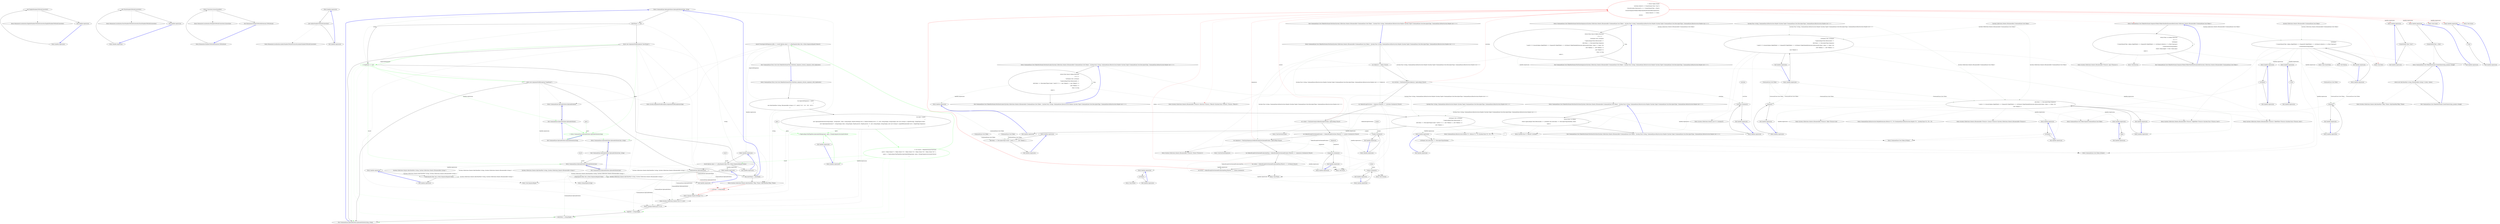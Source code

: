 digraph  {
m2_3 [cluster="Humanizer.Localisation.EnglishNumberToWordsConverter.EnglishNumberToWordsConverter()", file="Tokenizer.cs", label="Entry Humanizer.Localisation.EnglishNumberToWordsConverter.EnglishNumberToWordsConverter()", span="5-5"];
m2_11 [cluster="Humanizer.Localisation.FarsiNumberToWordsConverter.FarsiNumberToWordsConverter()", file="Tokenizer.cs", label="Entry Humanizer.Localisation.FarsiNumberToWordsConverter.FarsiNumberToWordsConverter()", span="5-5"];
m2_15 [cluster="Humanizer.Localisation.INumberToWordsConverter.Convert(int)", file="Tokenizer.cs", label="Entry Humanizer.Localisation.INumberToWordsConverter.Convert(int)", span="12-12"];
m2_8 [cluster="lambda expression", file="Tokenizer.cs", label="Entry lambda expression", span="17-17"];
m2_0 [cluster="lambda expression", file="Tokenizer.cs", label="Entry lambda expression", span="15-15"];
m2_1 [cluster="lambda expression", file="Tokenizer.cs", label="new EnglishNumberToWordsConverter()", span="15-15"];
m2_2 [cluster="lambda expression", file="Tokenizer.cs", label="Exit lambda expression", span="15-15"];
m2_4 [cluster="lambda expression", file="Tokenizer.cs", label="Entry lambda expression", span="16-16"];
m2_5 [cluster="lambda expression", file="Tokenizer.cs", label="new ArabicNumberToWordsConverter()", span="16-16"];
m2_6 [cluster="lambda expression", file="Tokenizer.cs", label="Exit lambda expression", span="16-16"];
m2_9 [cluster="lambda expression", file="Tokenizer.cs", label="new FarsiNumberToWordsConverter()", span="17-17"];
m2_10 [cluster="lambda expression", file="Tokenizer.cs", label="Exit lambda expression", span="17-17"];
m2_7 [cluster="Humanizer.Localisation.ArabicNumberToWordsConverter.ArabicNumberToWordsConverter()", file="Tokenizer.cs", label="Entry Humanizer.Localisation.ArabicNumberToWordsConverter.ArabicNumberToWordsConverter()", span="4-4"];
m2_12 [cluster="Humanizer.NumberToWordsExtension.ToWords(int)", file="Tokenizer.cs", label="Entry Humanizer.NumberToWordsExtension.ToWords(int)", span="25-25"];
m2_13 [cluster="Humanizer.NumberToWordsExtension.ToWords(int)", file="Tokenizer.cs", label="return Converter.Convert(number);", span="27-27"];
m2_14 [cluster="Humanizer.NumberToWordsExtension.ToWords(int)", file="Tokenizer.cs", label="Exit Humanizer.NumberToWordsExtension.ToWords(int)", span="25-25"];
m3_0 [cluster="CommandLine.OptionAttribute.OptionAttribute(string, string)", file="TokenPartitionerTests.cs", label="Entry CommandLine.OptionAttribute.OptionAttribute(string, string)", span="23-23"];
m3_3 [cluster="CommandLine.OptionAttribute.OptionAttribute(string, string)", color=green, community=0, file="TokenPartitionerTests.cs", label="0: longName == null", span="26-26"];
m3_2 [cluster="CommandLine.OptionAttribute.OptionAttribute(string, string)", file="TokenPartitionerTests.cs", label="throw new ArgumentNullException(''shortName'');", span="25-25"];
m3_4 [cluster="CommandLine.OptionAttribute.OptionAttribute(string, string)", file="TokenPartitionerTests.cs", label="throw new ArgumentNullException(''longName'');", span="26-26"];
m3_1 [cluster="CommandLine.OptionAttribute.OptionAttribute(string, string)", file="TokenPartitionerTests.cs", label="shortName == null", span="25-25"];
m3_5 [cluster="CommandLine.OptionAttribute.OptionAttribute(string, string)", file="TokenPartitionerTests.cs", label="this.shortName = shortName", span="28-28"];
m3_13 [cluster="CommandLine.OptionAttribute.OptionAttribute(string, string)", file="TokenPartitionerTests.cs", label="Exit CommandLine.OptionAttribute.OptionAttribute(string, string)", span="23-23"];
m3_7 [cluster="CommandLine.OptionAttribute.OptionAttribute(string, string)", color=red, community=0, file="TokenPartitionerTests.cs", label="1: setName = string.Empty", span="30-30"];
m3_15 [cluster="CommandLine.OptionAttribute.OptionAttribute()", file="TokenPartitionerTests.cs", label="Entry CommandLine.OptionAttribute.OptionAttribute()", span="42-42"];
m3_11 [cluster="CommandLine.OptionAttribute.OptionAttribute(string, string)", file="TokenPartitionerTests.cs", label="helpText = string.Empty", span="34-34"];
m3_23 [cluster="Unk.Any", file="TokenPartitionerTests.cs", label="CommandLine.OptionAttribute", span=""];
m3_12 [cluster="CommandLine.OptionAttribute.OptionAttribute(string, string)", file="TokenPartitionerTests.cs", label="metaValue = string.Empty", span="35-35"];
m3_6 [cluster="System.Collections.Generic.KeyValuePair<TKey, TValue>.KeyValuePair(TKey, TValue)", file="TokenPartitionerTests.cs", label="Entry System.Collections.Generic.KeyValuePair<TKey, TValue>.KeyValuePair(TKey, TValue)", span="0-0"];
m3_8 [cluster="CSharpx.Maybe.Nothing<T>()", file="TokenPartitionerTests.cs", label="Entry CSharpx.Maybe.Nothing<T>()", span="116-116"];
m3_9 [cluster="System.Collections.Generic.List<T>.List()", file="TokenPartitionerTests.cs", label="Entry System.Collections.Generic.List<T>.List()", span="0-0"];
m3_10 [cluster="CSharpx.Maybe.Just<T>(T)", file="TokenPartitionerTests.cs", label="Entry CSharpx.Maybe.Just<T>(T)", span="124-124"];
m3_14 [cluster="System.ArgumentNullException.ArgumentNullException(string)", file="TokenPartitionerTests.cs", label="Entry System.ArgumentNullException.ArgumentNullException(string)", span="0-0"];
m3_41 [cluster="lambda expression", file="TokenPartitionerTests.cs", label="Entry lambda expression", span="60-60"];
m3_16 [cluster="CommandLine.OptionAttribute.OptionAttribute()", file="TokenPartitionerTests.cs", label="Exit CommandLine.OptionAttribute.OptionAttribute()", span="42-42"];
m3_21 [cluster="CommandLine.OptionAttribute.OptionAttribute(char)", file="TokenPartitionerTests.cs", label="Entry CommandLine.OptionAttribute.OptionAttribute(char)", span="70-70"];
m3_17 [cluster="CommandLine.OptionAttribute.OptionAttribute(string)", color=green, community=0, file="TokenPartitionerTests.cs", label="1: Entry CommandLine.OptionAttribute.OptionAttribute(string)", span="51-51"];
m3_18 [cluster="CommandLine.OptionAttribute.OptionAttribute(string)", file="TokenPartitionerTests.cs", label="Exit CommandLine.OptionAttribute.OptionAttribute(string)", span="51-51"];
m3_35 [cluster="lambda expression", file="TokenPartitionerTests.cs", label="Entry lambda expression", span="56-56"];
m3_39 [cluster="lambda expression", file="TokenPartitionerTests.cs", label="result.Options.Any(r => a.Key.Equals(r.Key) && a.Value.SequenceEqual(r.Value))", span="60-60"];
m3_36 [cluster="lambda expression", color=green, community=0, file="TokenPartitionerTests.cs", label="1: TypeLookup.FindTypeDescriptorAndSibling(name, specs, StringComparer.InvariantCulture)", span="56-56"];
m3_37 [cluster="lambda expression", file="TokenPartitionerTests.cs", label="Exit lambda expression", span="56-56"];
m3_20 [cluster="CommandLine.OptionAttribute.OptionAttribute(char, string)", file="TokenPartitionerTests.cs", label="Exit CommandLine.OptionAttribute.OptionAttribute(char, string)", span="61-61"];
m3_22 [cluster="CommandLine.OptionAttribute.OptionAttribute(char)", file="TokenPartitionerTests.cs", label="Exit CommandLine.OptionAttribute.OptionAttribute(char)", span="70-70"];
m3_24 [cluster="lambda expression", file="TokenPartitionerTests.cs", label="Entry lambda expression", span="34-34"];
m3_25 [cluster="lambda expression", file="TokenPartitionerTests.cs", label="a.Key.Equals(r.Key) && a.Value.SequenceEqual(r.Value)", span="34-34"];
m3_38 [cluster="lambda expression", file="TokenPartitionerTests.cs", label="Entry lambda expression", span="60-60"];
m3_40 [cluster="lambda expression", file="TokenPartitionerTests.cs", label="Exit lambda expression", span="60-60"];
m3_42 [cluster="lambda expression", file="TokenPartitionerTests.cs", label="a.Key.Equals(r.Key) && a.Value.SequenceEqual(r.Value)", span="60-60"];
m3_26 [cluster="lambda expression", file="TokenPartitionerTests.cs", label="Exit lambda expression", span="34-34"];
m3_43 [cluster="lambda expression", file="TokenPartitionerTests.cs", label="Exit lambda expression", span="60-60"];
m3_28 [cluster="Unk.SequenceEqual", file="TokenPartitionerTests.cs", label="Entry Unk.SequenceEqual", span=""];
m3_27 [cluster="string.Equals(string)", file="TokenPartitionerTests.cs", label="Entry string.Equals(string)", span="0-0"];
m3_19 [cluster="CommandLine.OptionAttribute.OptionAttribute(char, string)", file="TokenPartitionerTests.cs", label="Entry CommandLine.OptionAttribute.OptionAttribute(char, string)", span="61-61"];
m3_29 [cluster="CommandLine.Tests.Unit.Core.TokenPartitionerTests.Partition_sequence_returns_sequence_with_duplicates()", file="TokenPartitionerTests.cs", label="Entry CommandLine.Tests.Unit.Core.TokenPartitionerTests.Partition_sequence_returns_sequence_with_duplicates()", span="40-40"];
m3_32 [cluster="CommandLine.Tests.Unit.Core.TokenPartitionerTests.Partition_sequence_returns_sequence_with_duplicates()", color=green, community=0, file="TokenPartitionerTests.cs", label="0: var result = TokenPartitioner.Partition(\r\n                new[] { Token.Name(''i''), Token.Value(''10''), Token.Value(''10''), Token.Value(''30''), Token.Value(''40'') },\r\n                name => TypeLookup.FindTypeDescriptorAndSibling(name, specs, StringComparer.InvariantCulture)\r\n                )", span="54-57"];
m3_31 [cluster="CommandLine.Tests.Unit.Core.TokenPartitionerTests.Partition_sequence_returns_sequence_with_duplicates()", file="TokenPartitionerTests.cs", label="var specs =new[]\r\n                {\r\n                    new OptionSpecification(string.Empty, ''stringvalue'', false, string.Empty, Maybe.Nothing<int>(), Maybe.Nothing<int>(), '\0', null, string.Empty, string.Empty, new List<string>(), typeof(string), TargetType.Scalar),\r\n                    new OptionSpecification(''i'', string.Empty, false, string.Empty, Maybe.Just(3), Maybe.Just(4), '\0', null, string.Empty, string.Empty, new List<string>(), typeof(IEnumerable<int>), TargetType.Sequence)\r\n                }", span="47-51"];
m3_33 [cluster="CommandLine.Tests.Unit.Core.TokenPartitionerTests.Partition_sequence_returns_sequence_with_duplicates()", file="TokenPartitionerTests.cs", label="Assert.True(expectedSequence.All(a => result.Options.Any(r => a.Key.Equals(r.Key) && a.Value.SequenceEqual(r.Value))))", span="60-60"];
m3_30 [cluster="CommandLine.Tests.Unit.Core.TokenPartitionerTests.Partition_sequence_returns_sequence_with_duplicates()", file="TokenPartitionerTests.cs", label="var expectedSequence = new[]\r\n                {\r\n                    new KeyValuePair<string, IEnumerable<string>>(''i'', new[] {''10'', ''10'', ''30'', ''40''}) \r\n                }", span="43-46"];
m3_34 [cluster="CommandLine.Tests.Unit.Core.TokenPartitionerTests.Partition_sequence_returns_sequence_with_duplicates()", file="TokenPartitionerTests.cs", label="Exit CommandLine.Tests.Unit.Core.TokenPartitionerTests.Partition_sequence_returns_sequence_with_duplicates()", span="40-40"];
m3_44 [file="TokenPartitionerTests.cs", label=specs, span=""];
m3_47 [file="TokenPartitionerTests.cs", label=specs, span=""];
m3_45 [file="TokenPartitionerTests.cs", label=result, span=""];
m3_48 [file="TokenPartitionerTests.cs", label=result, span=""];
m3_46 [file="TokenPartitionerTests.cs", label="System.Collections.Generic.KeyValuePair<string, System.Collections.Generic.IEnumerable<string>>", span=""];
m3_49 [file="TokenPartitionerTests.cs", label="System.Collections.Generic.KeyValuePair<string, System.Collections.Generic.IEnumerable<string>>", span=""];
m4_59 [cluster="CommandLine.Core.TokenPartitioner.PartitionScalars(System.Collections.Generic.IEnumerable<CommandLine.Core.Token>, System.Func<string, CommandLine.Infrastructure.Maybe<System.Tuple<CommandLine.Core.DescriptorType, CommandLine.Infrastructure.Maybe<int>>>>)", file="TypeDescriptor.cs", label="Entry CommandLine.Core.TokenPartitioner.PartitionScalars(System.Collections.Generic.IEnumerable<CommandLine.Core.Token>, System.Func<string, CommandLine.Infrastructure.Maybe<System.Tuple<CommandLine.Core.DescriptorType, CommandLine.Infrastructure.Maybe<int>>>>)", span="47-47"];
m4_60 [cluster="CommandLine.Core.TokenPartitioner.PartitionScalars(System.Collections.Generic.IEnumerable<CommandLine.Core.Token>, System.Func<string, CommandLine.Infrastructure.Maybe<System.Tuple<CommandLine.Core.DescriptorType, CommandLine.Infrastructure.Maybe<int>>>>)", file="TypeDescriptor.cs", label="return from tseq in tokens.Pairwise(\r\n                (f, s) =>\r\n                        f.IsName() && s.IsValue()\r\n                            ? typeLookup(f.Text).Return(info =>\r\n                                    info.Item1 == DescriptorType.Scalar ? new[] { f, s } : new Token[] { }, new Token[] { })\r\n                                    : new Token[] { })\r\n                from t in tseq\r\n                select t;", span="51-58"];
m4_61 [cluster="CommandLine.Core.TokenPartitioner.PartitionScalars(System.Collections.Generic.IEnumerable<CommandLine.Core.Token>, System.Func<string, CommandLine.Infrastructure.Maybe<System.Tuple<CommandLine.Core.DescriptorType, CommandLine.Infrastructure.Maybe<int>>>>)", file="TypeDescriptor.cs", label="Exit CommandLine.Core.TokenPartitioner.PartitionScalars(System.Collections.Generic.IEnumerable<CommandLine.Core.Token>, System.Func<string, CommandLine.Infrastructure.Maybe<System.Tuple<CommandLine.Core.DescriptorType, CommandLine.Infrastructure.Maybe<int>>>>)", span="47-47"];
m4_19 [cluster="System.Collections.Generic.IEnumerable<TSource>.Pairwise<TSource, TResult>(System.Func<TSource, TSource, TResult>)", file="TypeDescriptor.cs", label="Entry System.Collections.Generic.IEnumerable<TSource>.Pairwise<TSource, TResult>(System.Func<TSource, TSource, TResult>)", span="24-24"];
m4_17 [cluster="Unk.PartitionSequences", file="TypeDescriptor.cs", label="Entry Unk.PartitionSequences", span=""];
m4_86 [cluster="CommandLine.Core.Token.Equals(CommandLine.Core.Token)", file="TypeDescriptor.cs", label="Entry CommandLine.Core.Token.Equals(CommandLine.Core.Token)", span="59-59"];
m4_37 [cluster="Unk.IsValue", file="TypeDescriptor.cs", label="Entry Unk.IsValue", span=""];
m4_58 [cluster="CommandLine.Core.Token.IsName()", file="TypeDescriptor.cs", label="Entry CommandLine.Core.Token.IsName()", span="72-72"];
m4_13 [cluster="CommandLine.Core.TokenPartitioner.PartitionSwitches(System.Collections.Generic.IEnumerable<CommandLine.Core.Token>, System.Func<string, CommandLine.Infrastructure.Maybe<System.Tuple<CommandLine.Core.DescriptorType, CommandLine.Infrastructure.Maybe<int>>>>)", file="TypeDescriptor.cs", label="Entry CommandLine.Core.TokenPartitioner.PartitionSwitches(System.Collections.Generic.IEnumerable<CommandLine.Core.Token>, System.Func<string, CommandLine.Infrastructure.Maybe<System.Tuple<CommandLine.Core.DescriptorType, CommandLine.Infrastructure.Maybe<int>>>>)", span="38-38"];
m4_51 [cluster="CommandLine.Core.TokenPartitioner.PartitionSwitches(System.Collections.Generic.IEnumerable<CommandLine.Core.Token>, System.Func<string, CommandLine.Infrastructure.Maybe<System.Tuple<CommandLine.Core.DescriptorType, CommandLine.Infrastructure.Maybe<int>>>>)", file="TypeDescriptor.cs", label="return from t in tokens\r\n                   where typeLookup(t.Text).Return(info => t.IsName() && info.Item1 == DescriptorType.Boolean, false)\r\n                   select t;", span="42-44"];
m4_52 [cluster="CommandLine.Core.TokenPartitioner.PartitionSwitches(System.Collections.Generic.IEnumerable<CommandLine.Core.Token>, System.Func<string, CommandLine.Infrastructure.Maybe<System.Tuple<CommandLine.Core.DescriptorType, CommandLine.Infrastructure.Maybe<int>>>>)", file="TypeDescriptor.cs", label="Exit CommandLine.Core.TokenPartitioner.PartitionSwitches(System.Collections.Generic.IEnumerable<CommandLine.Core.Token>, System.Func<string, CommandLine.Infrastructure.Maybe<System.Tuple<CommandLine.Core.DescriptorType, CommandLine.Infrastructure.Maybe<int>>>>)", span="38-38"];
m4_53 [cluster="System.Func<T, TResult>.Invoke(T)", file="TypeDescriptor.cs", label="Entry System.Func<T, TResult>.Invoke(T)", span="0-0"];
m4_14 [cluster="Unk.Where", file="TypeDescriptor.cs", label="Entry Unk.Where", span=""];
m4_22 [cluster="Unk.Create", file="TypeDescriptor.cs", label="Entry Unk.Create", span=""];
m4_16 [cluster="Unk.PartitionScalars", file="TypeDescriptor.cs", label="Entry Unk.PartitionScalars", span=""];
m4_44 [cluster="CommandLine.Core.TokenPartitioner.CreateValue(string, params string[])", file="TypeDescriptor.cs", label="Entry CommandLine.Core.TokenPartitioner.CreateValue(string, params string[])", span="89-89"];
m4_111 [cluster="CommandLine.Core.TokenPartitioner.CreateValue(string, params string[])", file="TypeDescriptor.cs", label="return new KeyValuePair<string, IEnumerable<string>>(value, values);", span="91-91"];
m4_112 [cluster="CommandLine.Core.TokenPartitioner.CreateValue(string, params string[])", file="TypeDescriptor.cs", label="Exit CommandLine.Core.TokenPartitioner.CreateValue(string, params string[])", span="89-89"];
m4_30 [cluster="Unk.Contains", file="TypeDescriptor.cs", label="Entry Unk.Contains", span=""];
m4_96 [cluster="System.Collections.Generic.IEnumerable<TSource>.Any<TSource>()", file="TypeDescriptor.cs", label="Entry System.Collections.Generic.IEnumerable<TSource>.Any<TSource>()", span="0-0"];
m4_108 [cluster="lambda expression", file="TypeDescriptor.cs", label="Entry lambda expression", span="83-83"];
m4_24 [cluster="lambda expression", file="TypeDescriptor.cs", label="!switches.Contains(x)", span="22-22"];
m4_23 [cluster="lambda expression", file="TypeDescriptor.cs", label="Entry lambda expression", span="22-22"];
m4_28 [cluster="lambda expression", file="TypeDescriptor.cs", label="!scalars.Contains(x)", span="24-24"];
m4_27 [cluster="lambda expression", file="TypeDescriptor.cs", label="Entry lambda expression", span="24-24"];
m4_32 [cluster="lambda expression", file="TypeDescriptor.cs", label="!sequences.Contains(x)", span="26-26"];
m4_31 [cluster="lambda expression", file="TypeDescriptor.cs", label="Entry lambda expression", span="26-26"];
m4_34 [cluster="lambda expression", file="TypeDescriptor.cs", label="Entry lambda expression", span="27-27"];
m4_39 [cluster="lambda expression", file="TypeDescriptor.cs", label="!values.Contains(x)", span="28-28"];
m4_38 [cluster="lambda expression", file="TypeDescriptor.cs", label="Entry lambda expression", span="28-28"];
m4_41 [cluster="lambda expression", file="TypeDescriptor.cs", label="Entry lambda expression", span="31-31"];
m4_45 [cluster="lambda expression", file="TypeDescriptor.cs", label="Entry lambda expression", span="32-32"];
m4_48 [cluster="lambda expression", file="TypeDescriptor.cs", label="Entry lambda expression", span="34-34"];
m4_25 [cluster="lambda expression", file="TypeDescriptor.cs", label="Exit lambda expression", span="22-22"];
m4_29 [cluster="lambda expression", file="TypeDescriptor.cs", label="Exit lambda expression", span="24-24"];
m4_33 [cluster="lambda expression", file="TypeDescriptor.cs", label="Exit lambda expression", span="26-26"];
m4_35 [cluster="lambda expression", file="TypeDescriptor.cs", label="v.IsValue()", span="27-27"];
m4_36 [cluster="lambda expression", file="TypeDescriptor.cs", label="Exit lambda expression", span="27-27"];
m4_40 [cluster="lambda expression", file="TypeDescriptor.cs", label="Exit lambda expression", span="28-28"];
m4_42 [cluster="lambda expression", file="TypeDescriptor.cs", label="CreateValue(t.Text,''true'')", span="31-31"];
m4_43 [cluster="lambda expression", file="TypeDescriptor.cs", label="Exit lambda expression", span="31-31"];
m4_46 [cluster="lambda expression", file="TypeDescriptor.cs", label="CreateValue(f.Text, s.Text)", span="32-32"];
m4_47 [cluster="lambda expression", file="TypeDescriptor.cs", label="Exit lambda expression", span="32-32"];
m4_49 [cluster="lambda expression", file="TypeDescriptor.cs", label="t.Text", span="34-34"];
m4_50 [cluster="lambda expression", file="TypeDescriptor.cs", label="Exit lambda expression", span="34-34"];
m4_55 [cluster="lambda expression", file="TypeDescriptor.cs", label="Entry lambda expression", span="43-43"];
m4_56 [cluster="lambda expression", file="TypeDescriptor.cs", label="t.IsName() && info.Item1 == DescriptorType.Boolean", span="43-43"];
m4_57 [cluster="lambda expression", file="TypeDescriptor.cs", label="Exit lambda expression", span="43-43"];
m4_63 [cluster="lambda expression", file="TypeDescriptor.cs", label="f.IsName() && s.IsValue()\r\n                            ? typeLookup(f.Text).Return(info =>\r\n                                    info.Item1 == DescriptorType.Scalar ? new[] { f, s } : new Token[] { }, new Token[] { })\r\n                                    : new Token[] { }", span="53-56"];
m4_62 [cluster="lambda expression", file="TypeDescriptor.cs", label="Entry lambda expression", span="52-56"];
m4_67 [cluster="lambda expression", file="TypeDescriptor.cs", label="info.Item1 == DescriptorType.Scalar ? new[] { f, s } : new Token[] { }", span="55-55"];
m4_64 [cluster="lambda expression", file="TypeDescriptor.cs", label="Exit lambda expression", span="52-56"];
m4_66 [cluster="lambda expression", file="TypeDescriptor.cs", label="Entry lambda expression", span="54-55"];
m4_68 [cluster="lambda expression", file="TypeDescriptor.cs", label="Exit lambda expression", span="54-55"];
m4_73 [cluster="lambda expression", file="TypeDescriptor.cs", label="f.IsName() && s.IsValue()\r\n                            ? typeLookup(f.Text).Return(info =>\r\n                                   info.Item1 == DescriptorType.Sequence\r\n                                        ? new[] { f }.Concat(tokens.SkipWhile(t => t.Equals(f)).TakeWhile(v => v.IsValue()).Take(MaybeExtensions.Return(info.Item2, items => items, 0)))\r\n                                        : new Token[] { } , new Token[] { })\r\n                            : new Token[] {}", span="67-72"];
m4_76 [cluster="lambda expression", file="TypeDescriptor.cs", label="info.Item1 == DescriptorType.Sequence\r\n                                        ? new[] { f }.Concat(tokens.SkipWhile(t => t.Equals(f)).TakeWhile(v => v.IsValue()).Take(MaybeExtensions.Return(info.Item2, items => items, 0)))\r\n                                        : new Token[] { }", span="69-71"];
m4_72 [cluster="lambda expression", file="TypeDescriptor.cs", label="Entry lambda expression", span="66-72"];
m4_84 [cluster="lambda expression", file="TypeDescriptor.cs", label="t.Equals(f)", span="70-70"];
m4_74 [cluster="lambda expression", file="TypeDescriptor.cs", label="Exit lambda expression", span="66-72"];
m4_75 [cluster="lambda expression", file="TypeDescriptor.cs", label="Entry lambda expression", span="68-71"];
m4_77 [cluster="lambda expression", file="TypeDescriptor.cs", label="Exit lambda expression", span="68-71"];
m4_83 [cluster="lambda expression", file="TypeDescriptor.cs", label="Entry lambda expression", span="70-70"];
m4_87 [cluster="lambda expression", file="TypeDescriptor.cs", label="Entry lambda expression", span="70-70"];
m4_90 [cluster="lambda expression", file="TypeDescriptor.cs", label="Entry lambda expression", span="70-70"];
m4_85 [cluster="lambda expression", file="TypeDescriptor.cs", label="Exit lambda expression", span="70-70"];
m4_88 [cluster="lambda expression", file="TypeDescriptor.cs", label="v.IsValue()", span="70-70"];
m4_89 [cluster="lambda expression", file="TypeDescriptor.cs", label="Exit lambda expression", span="70-70"];
m4_91 [cluster="lambda expression", file="TypeDescriptor.cs", label=items, span="70-70"];
m4_92 [cluster="lambda expression", file="TypeDescriptor.cs", label="Exit lambda expression", span="70-70"];
m4_98 [cluster="lambda expression", file="TypeDescriptor.cs", label="f.IsName()\r\n                            ? CreateValue(f.Text, tokens.SkipWhile(t => t.Equals(f)).TakeWhile(v => v.IsValue()).Select(x => x.Text).ToArray())\r\n                            : CreateValue(string.Empty)", span="82-84"];
m4_97 [cluster="lambda expression", file="TypeDescriptor.cs", label="Entry lambda expression", span="81-84"];
m4_103 [cluster="lambda expression", file="TypeDescriptor.cs", label="t.Equals(f)", span="83-83"];
m4_99 [cluster="lambda expression", file="TypeDescriptor.cs", label="Exit lambda expression", span="81-84"];
m4_102 [cluster="lambda expression", file="TypeDescriptor.cs", label="Entry lambda expression", span="83-83"];
m4_105 [cluster="lambda expression", file="TypeDescriptor.cs", label="Entry lambda expression", span="83-83"];
m4_104 [cluster="lambda expression", file="TypeDescriptor.cs", label="Exit lambda expression", span="83-83"];
m4_106 [cluster="lambda expression", file="TypeDescriptor.cs", label="v.IsValue()", span="83-83"];
m4_107 [cluster="lambda expression", file="TypeDescriptor.cs", label="Exit lambda expression", span="83-83"];
m4_109 [cluster="lambda expression", file="TypeDescriptor.cs", label="x.Text", span="83-83"];
m4_110 [cluster="lambda expression", file="TypeDescriptor.cs", label="Exit lambda expression", span="83-83"];
m4_0 [cluster="CommandLine.Core.TokenPartitioner.Partition(System.Collections.Generic.IEnumerable<CommandLine.Core.Token>, System.Func<string, CommandLine.Infrastructure.Maybe<System.Tuple<CommandLine.Core.DescriptorType, CommandLine.Infrastructure.Maybe<int>>>>)", file="TypeDescriptor.cs", label="Entry CommandLine.Core.TokenPartitioner.Partition(System.Collections.Generic.IEnumerable<CommandLine.Core.Token>, System.Func<string, CommandLine.Infrastructure.Maybe<System.Tuple<CommandLine.Core.DescriptorType, CommandLine.Infrastructure.Maybe<int>>>>)", span="16-16"];
m4_1 [cluster="CommandLine.Core.TokenPartitioner.Partition(System.Collections.Generic.IEnumerable<CommandLine.Core.Token>, System.Func<string, CommandLine.Infrastructure.Maybe<System.Tuple<CommandLine.Core.DescriptorType, CommandLine.Infrastructure.Maybe<int>>>>)", file="TypeDescriptor.cs", label="var tokenList = tokens.ToList()", span="20-20"];
m4_2 [cluster="CommandLine.Core.TokenPartitioner.Partition(System.Collections.Generic.IEnumerable<CommandLine.Core.Token>, System.Func<string, CommandLine.Infrastructure.Maybe<System.Tuple<CommandLine.Core.DescriptorType, CommandLine.Infrastructure.Maybe<int>>>>)", file="TypeDescriptor.cs", label="var switches = PartitionSwitches(tokenList, typeLookup).ToList()", span="21-21"];
m4_4 [cluster="CommandLine.Core.TokenPartitioner.Partition(System.Collections.Generic.IEnumerable<CommandLine.Core.Token>, System.Func<string, CommandLine.Infrastructure.Maybe<System.Tuple<CommandLine.Core.DescriptorType, CommandLine.Infrastructure.Maybe<int>>>>)", file="TypeDescriptor.cs", label="var scalars = PartitionScalars(tokensExceptSwitches, typeLookup).ToList()", span="23-23"];
m4_6 [cluster="CommandLine.Core.TokenPartitioner.Partition(System.Collections.Generic.IEnumerable<CommandLine.Core.Token>, System.Func<string, CommandLine.Infrastructure.Maybe<System.Tuple<CommandLine.Core.DescriptorType, CommandLine.Infrastructure.Maybe<int>>>>)", file="TypeDescriptor.cs", label="var sequences = PartitionSequences(tokensExceptSwitchesAndScalars, typeLookup).ToList()", span="25-25"];
m4_3 [cluster="CommandLine.Core.TokenPartitioner.Partition(System.Collections.Generic.IEnumerable<CommandLine.Core.Token>, System.Func<string, CommandLine.Infrastructure.Maybe<System.Tuple<CommandLine.Core.DescriptorType, CommandLine.Infrastructure.Maybe<int>>>>)", file="TypeDescriptor.cs", label="var tokensExceptSwitches = tokenList.Where(x => !switches.Contains(x)).ToList()", span="22-22"];
m4_10 [cluster="CommandLine.Core.TokenPartitioner.Partition(System.Collections.Generic.IEnumerable<CommandLine.Core.Token>, System.Func<string, CommandLine.Infrastructure.Maybe<System.Tuple<CommandLine.Core.DescriptorType, CommandLine.Infrastructure.Maybe<int>>>>)", color=red, community=0, file="TypeDescriptor.cs", label="1: return Tuple.Create(\r\n                    switches.Select(t => CreateValue(t.Text,''true''))\r\n                        .Concat(scalars.Pairwise((f, s) => CreateValue(f.Text, s.Text)))\r\n                        .Concat(SequenceTokensToKeyValuePairEnumerable(sequences)),\r\n                values.Select(t => t.Text),\r\n                errors);", span="30-35"];
m4_5 [cluster="CommandLine.Core.TokenPartitioner.Partition(System.Collections.Generic.IEnumerable<CommandLine.Core.Token>, System.Func<string, CommandLine.Infrastructure.Maybe<System.Tuple<CommandLine.Core.DescriptorType, CommandLine.Infrastructure.Maybe<int>>>>)", file="TypeDescriptor.cs", label="var tokensExceptSwitchesAndScalars = (tokensExceptSwitches.Where(x => !scalars.Contains(x))).ToList()", span="24-24"];
m4_7 [cluster="CommandLine.Core.TokenPartitioner.Partition(System.Collections.Generic.IEnumerable<CommandLine.Core.Token>, System.Func<string, CommandLine.Infrastructure.Maybe<System.Tuple<CommandLine.Core.DescriptorType, CommandLine.Infrastructure.Maybe<int>>>>)", file="TypeDescriptor.cs", label="var tokensExceptSwitchesAndScalarsAndSeq = tokensExceptSwitchesAndScalars.Where(x => !sequences.Contains(x)).ToList()", span="26-26"];
m4_8 [cluster="CommandLine.Core.TokenPartitioner.Partition(System.Collections.Generic.IEnumerable<CommandLine.Core.Token>, System.Func<string, CommandLine.Infrastructure.Maybe<System.Tuple<CommandLine.Core.DescriptorType, CommandLine.Infrastructure.Maybe<int>>>>)", file="TypeDescriptor.cs", label="var values = tokensExceptSwitchesAndScalarsAndSeq.Where(v => v.IsValue()).ToList()", span="27-27"];
m4_9 [cluster="CommandLine.Core.TokenPartitioner.Partition(System.Collections.Generic.IEnumerable<CommandLine.Core.Token>, System.Func<string, CommandLine.Infrastructure.Maybe<System.Tuple<CommandLine.Core.DescriptorType, CommandLine.Infrastructure.Maybe<int>>>>)", file="TypeDescriptor.cs", label="var errors = tokensExceptSwitchesAndScalarsAndSeq.Where(x => !values.Contains(x))", span="28-28"];
m4_11 [cluster="CommandLine.Core.TokenPartitioner.Partition(System.Collections.Generic.IEnumerable<CommandLine.Core.Token>, System.Func<string, CommandLine.Infrastructure.Maybe<System.Tuple<CommandLine.Core.DescriptorType, CommandLine.Infrastructure.Maybe<int>>>>)", file="TypeDescriptor.cs", label="Exit CommandLine.Core.TokenPartitioner.Partition(System.Collections.Generic.IEnumerable<CommandLine.Core.Token>, System.Func<string, CommandLine.Infrastructure.Maybe<System.Tuple<CommandLine.Core.DescriptorType, CommandLine.Infrastructure.Maybe<int>>>>)", span="16-16"];
m4_81 [cluster="System.Collections.Generic.IEnumerable<TSource>.Take<TSource>(int)", file="TypeDescriptor.cs", label="Entry System.Collections.Generic.IEnumerable<TSource>.Take<TSource>(int)", span="0-0"];
m4_78 [cluster="System.Collections.Generic.IEnumerable<TSource>.SkipWhile<TSource>(System.Func<TSource, bool>)", file="TypeDescriptor.cs", label="Entry System.Collections.Generic.IEnumerable<TSource>.SkipWhile<TSource>(System.Func<TSource, bool>)", span="0-0"];
m4_20 [cluster="Unk.Concat", file="TypeDescriptor.cs", label="Entry Unk.Concat", span=""];
m4_69 [cluster="CommandLine.Core.TokenPartitioner.PartitionSequences(System.Collections.Generic.IEnumerable<CommandLine.Core.Token>, System.Func<string, CommandLine.Infrastructure.Maybe<System.Tuple<CommandLine.Core.DescriptorType, CommandLine.Infrastructure.Maybe<int>>>>)", file="TypeDescriptor.cs", label="Entry CommandLine.Core.TokenPartitioner.PartitionSequences(System.Collections.Generic.IEnumerable<CommandLine.Core.Token>, System.Func<string, CommandLine.Infrastructure.Maybe<System.Tuple<CommandLine.Core.DescriptorType, CommandLine.Infrastructure.Maybe<int>>>>)", span="61-61"];
m4_70 [cluster="CommandLine.Core.TokenPartitioner.PartitionSequences(System.Collections.Generic.IEnumerable<CommandLine.Core.Token>, System.Func<string, CommandLine.Infrastructure.Maybe<System.Tuple<CommandLine.Core.DescriptorType, CommandLine.Infrastructure.Maybe<int>>>>)", file="TypeDescriptor.cs", label="return from tseq in tokens.Pairwise(\r\n                (f, s) =>     \r\n                        f.IsName() && s.IsValue()\r\n                            ? typeLookup(f.Text).Return(info =>\r\n                                   info.Item1 == DescriptorType.Sequence\r\n                                        ? new[] { f }.Concat(tokens.SkipWhile(t => t.Equals(f)).TakeWhile(v => v.IsValue()).Take(MaybeExtensions.Return(info.Item2, items => items, 0)))\r\n                                        : new Token[] { } , new Token[] { })\r\n                            : new Token[] {})\r\n                from t in tseq\r\n                select t;", span="65-74"];
m4_71 [cluster="CommandLine.Core.TokenPartitioner.PartitionSequences(System.Collections.Generic.IEnumerable<CommandLine.Core.Token>, System.Func<string, CommandLine.Infrastructure.Maybe<System.Tuple<CommandLine.Core.DescriptorType, CommandLine.Infrastructure.Maybe<int>>>>)", file="TypeDescriptor.cs", label="Exit CommandLine.Core.TokenPartitioner.PartitionSequences(System.Collections.Generic.IEnumerable<CommandLine.Core.Token>, System.Func<string, CommandLine.Infrastructure.Maybe<System.Tuple<CommandLine.Core.DescriptorType, CommandLine.Infrastructure.Maybe<int>>>>)", span="61-61"];
m4_95 [cluster="Unk.Pairwise", file="TypeDescriptor.cs", label="Entry Unk.Pairwise", span=""];
m4_79 [cluster="System.Collections.Generic.IEnumerable<TSource>.TakeWhile<TSource>(System.Func<TSource, bool>)", file="TypeDescriptor.cs", label="Entry System.Collections.Generic.IEnumerable<TSource>.TakeWhile<TSource>(System.Func<TSource, bool>)", span="0-0"];
m4_21 [cluster="CommandLine.Core.TokenPartitioner.SequenceTokensToKeyValuePairEnumerable(System.Collections.Generic.IEnumerable<CommandLine.Core.Token>)", file="TypeDescriptor.cs", label="Entry CommandLine.Core.TokenPartitioner.SequenceTokensToKeyValuePairEnumerable(System.Collections.Generic.IEnumerable<CommandLine.Core.Token>)", span="77-77"];
m4_93 [cluster="CommandLine.Core.TokenPartitioner.SequenceTokensToKeyValuePairEnumerable(System.Collections.Generic.IEnumerable<CommandLine.Core.Token>)", file="TypeDescriptor.cs", label="return from t in tokens.Pairwise(\r\n                (f, s) =>\r\n                        f.IsName()\r\n                            ? CreateValue(f.Text, tokens.SkipWhile(t => t.Equals(f)).TakeWhile(v => v.IsValue()).Select(x => x.Text).ToArray())\r\n                            : CreateValue(string.Empty))\r\n                   where t.Key.Length > 0 && t.Value.Any()\r\n                   select t;", span="80-86"];
m4_94 [cluster="CommandLine.Core.TokenPartitioner.SequenceTokensToKeyValuePairEnumerable(System.Collections.Generic.IEnumerable<CommandLine.Core.Token>)", file="TypeDescriptor.cs", label="Exit CommandLine.Core.TokenPartitioner.SequenceTokensToKeyValuePairEnumerable(System.Collections.Generic.IEnumerable<CommandLine.Core.Token>)", span="77-77"];
m4_18 [cluster="Unk.Select", file="TypeDescriptor.cs", label="Entry Unk.Select", span=""];
m4_101 [cluster="Unk.CreateValue", file="TypeDescriptor.cs", label="Entry Unk.CreateValue", span=""];
m4_15 [cluster="Unk.ToList", file="TypeDescriptor.cs", label="Entry Unk.ToList", span=""];
m4_65 [cluster="CommandLine.Core.Token.IsValue()", file="TypeDescriptor.cs", label="Entry CommandLine.Core.Token.IsValue()", span="77-77"];
m4_113 [cluster="System.Collections.Generic.KeyValuePair<TKey, TValue>.KeyValuePair(TKey, TValue)", file="TypeDescriptor.cs", label="Entry System.Collections.Generic.KeyValuePair<TKey, TValue>.KeyValuePair(TKey, TValue)", span="0-0"];
m4_80 [cluster="CommandLine.Infrastructure.MaybeExtensions.Return<T1, T2>(CommandLine.Infrastructure.Maybe<T1>, System.Func<T1, T2>, T2)", file="TypeDescriptor.cs", label="Entry CommandLine.Infrastructure.MaybeExtensions.Return<T1, T2>(CommandLine.Infrastructure.Maybe<T1>, System.Func<T1, T2>, T2)", span="103-103"];
m4_100 [cluster="Unk.ToArray", file="TypeDescriptor.cs", label="Entry Unk.ToArray", span=""];
m4_12 [cluster="System.Collections.Generic.IEnumerable<TSource>.ToList<TSource>()", file="TypeDescriptor.cs", label="Entry System.Collections.Generic.IEnumerable<TSource>.ToList<TSource>()", span="0-0"];
m4_54 [cluster="CommandLine.Infrastructure.Maybe<T1>.Return<T1, T2>(System.Func<T1, T2>, T2)", file="TypeDescriptor.cs", label="Entry CommandLine.Infrastructure.Maybe<T1>.Return<T1, T2>(System.Func<T1, T2>, T2)", span="103-103"];
m4_82 [cluster="System.Collections.Generic.IEnumerable<TSource>.Concat<TSource>(System.Collections.Generic.IEnumerable<TSource>)", file="TypeDescriptor.cs", label="Entry System.Collections.Generic.IEnumerable<TSource>.Concat<TSource>(System.Collections.Generic.IEnumerable<TSource>)", span="0-0"];
m4_26 [cluster="System.Collections.Generic.List<T>.Contains(T)", file="TypeDescriptor.cs", label="Entry System.Collections.Generic.List<T>.Contains(T)", span="0-0"];
m4_114 [file="TypeDescriptor.cs", label=switches, span=""];
m4_115 [file="TypeDescriptor.cs", label=scalars, span=""];
m4_116 [file="TypeDescriptor.cs", label=sequences, span=""];
m4_117 [file="TypeDescriptor.cs", label=values, span=""];
m4_118 [file="TypeDescriptor.cs", label=t, span=""];
m4_119 [file="TypeDescriptor.cs", label="System.Func<string, CommandLine.Infrastructure.Maybe<System.Tuple<CommandLine.Core.DescriptorType, CommandLine.Infrastructure.Maybe<int>>>>", span=""];
m4_120 [file="TypeDescriptor.cs", label="CommandLine.Core.Token", span=""];
m4_121 [file="TypeDescriptor.cs", label="CommandLine.Core.Token", span=""];
m4_122 [file="TypeDescriptor.cs", label="System.Collections.Generic.IEnumerable<CommandLine.Core.Token>", span=""];
m4_123 [file="TypeDescriptor.cs", label="System.Func<string, CommandLine.Infrastructure.Maybe<System.Tuple<CommandLine.Core.DescriptorType, CommandLine.Infrastructure.Maybe<int>>>>", span=""];
m4_124 [file="TypeDescriptor.cs", label="CommandLine.Core.Token", span=""];
m4_125 [file="TypeDescriptor.cs", label="System.Collections.Generic.IEnumerable<CommandLine.Core.Token>", span=""];
m4_126 [file="TypeDescriptor.cs", label="CommandLine.Core.Token", span=""];
m2_8 -> m2_9  [key=0, style=solid];
m2_0 -> m2_1  [key=0, style=solid];
m2_1 -> m2_2  [key=0, style=solid];
m2_1 -> m2_3  [key=2, style=dotted];
m2_2 -> m2_0  [color=blue, key=0, style=bold];
m2_4 -> m2_5  [key=0, style=solid];
m2_5 -> m2_6  [key=0, style=solid];
m2_5 -> m2_7  [key=2, style=dotted];
m2_6 -> m2_4  [color=blue, key=0, style=bold];
m2_9 -> m2_10  [key=0, style=solid];
m2_9 -> m2_11  [key=2, style=dotted];
m2_10 -> m2_8  [color=blue, key=0, style=bold];
m2_12 -> m2_13  [key=0, style=solid];
m2_13 -> m2_14  [key=0, style=solid];
m2_13 -> m2_15  [key=2, style=dotted];
m2_14 -> m2_12  [color=blue, key=0, style=bold];
m3_0 -> m3_1  [key=0, style=solid];
m3_0 -> m3_3  [color=darkseagreen4, key=1, label=string, style=dashed];
m3_0 -> m3_5  [color=darkseagreen4, key=1, label=string, style=dashed];
m3_0 -> m3_6  [color=darkseagreen4, key=1, label=string, style=dashed];
m3_3 -> m3_4  [color=green, key=0, style=solid];
m3_3 -> m3_11  [color=green, key=2, style=dotted];
m3_3 -> m3_12  [color=green, key=2, style=dotted];
m3_3 -> m3_13  [color=green, key=2, style=dotted];
m3_3 -> m3_16  [color=green, key=1, label="lambda expression", style=dashed];
m3_3 -> m3_21  [color=green, key=1, label=result, style=dashed];
m3_3 -> m3_5  [key=0, style=solid];
m3_2 -> m3_3  [color=green, key=0, style=solid];
m3_2 -> m3_17  [color=green, key=1, label=specs, style=dashed];
m3_2 -> m3_7  [key=2, style=dotted];
m3_2 -> m3_8  [key=2, style=dotted];
m3_2 -> m3_9  [key=2, style=dotted];
m3_2 -> m3_10  [key=2, style=dotted];
m3_2 -> m3_13  [key=0, style=solid];
m3_2 -> m3_14  [key=2, style=dotted];
m3_4 -> m3_5  [key=0, style=solid];
m3_4 -> m3_14  [key=2, style=dotted];
m3_4 -> m3_15  [key=2, style=dotted];
m3_4 -> m3_20  [color=darkseagreen4, key=1, label="lambda expression", style=dashed];
m3_4 -> m3_13  [key=0, style=solid];
m3_1 -> m3_2  [key=0, style=solid];
m3_1 -> m3_4  [color=darkseagreen4, key=1, label=expectedSequence, style=dashed];
m3_1 -> m3_6  [key=2, style=dotted];
m3_1 -> m3_3  [key=0, style=solid];
m3_5 -> m3_0  [color=blue, key=0, style=bold];
m3_5 -> m3_6  [key=0, style=solid];
m3_13 -> m3_0  [color=blue, key=0, style=bold];
m3_7 -> m3_8  [color=red, key=0, style=solid];
m3_15 -> m3_16  [key=0, style=solid];
m3_11 -> m3_12  [key=0, style=solid];
m3_23 -> m3_5  [color=darkseagreen4, key=1, label="CommandLine.OptionAttribute", style=dashed];
m3_23 -> m3_6  [color=darkseagreen4, key=1, label="CommandLine.OptionAttribute", style=dashed];
m3_23 -> m3_7  [color=red, key=1, label="CommandLine.OptionAttribute", style=dashed];
m3_23 -> m3_8  [color=darkseagreen4, key=1, label="CommandLine.OptionAttribute", style=dashed];
m3_23 -> m3_9  [color=darkseagreen4, key=1, label="CommandLine.OptionAttribute", style=dashed];
m3_23 -> m3_10  [color=darkseagreen4, key=1, label="CommandLine.OptionAttribute", style=dashed];
m3_23 -> m3_11  [color=darkseagreen4, key=1, label="CommandLine.OptionAttribute", style=dashed];
m3_23 -> m3_12  [color=darkseagreen4, key=1, label="CommandLine.OptionAttribute", style=dashed];
m3_12 -> m3_13  [key=0, style=solid];
m3_6 -> m3_7  [color=red, key=0, style=solid];
m3_8 -> m3_9  [key=0, style=solid];
m3_9 -> m3_10  [key=0, style=solid];
m3_10 -> m3_11  [key=0, style=solid];
m3_41 -> m3_42  [key=0, style=solid];
m3_16 -> m3_17  [color=green, key=0, style=solid];
m3_16 -> m3_15  [color=blue, key=0, style=bold];
m3_21 -> m3_22  [key=0, style=solid];
m3_21 -> m3_23  [key=2, style=dotted];
m3_21 -> m3_24  [color=darkseagreen4, key=1, label="lambda expression", style=dashed];
m3_21 -> m3_25  [color=darkseagreen4, key=1, label="System.Collections.Generic.KeyValuePair<string, System.Collections.Generic.IEnumerable<string>>", style=dashed];
m3_17 -> m3_18  [color=green, key=0, style=solid];
m3_17 -> m3_19  [color=green, key=2, style=dotted];
m3_18 -> m3_16  [color=blue, key=0, style=bold];
m3_18 -> m3_17  [color=blue, key=0, style=bold];
m3_35 -> m3_36  [color=green, key=0, style=solid];
m3_39 -> m3_40  [key=0, style=solid];
m3_39 -> m3_23  [key=2, style=dotted];
m3_39 -> m3_41  [color=darkseagreen4, key=1, label="lambda expression", style=dashed];
m3_39 -> m3_42  [color=darkseagreen4, key=1, label="System.Collections.Generic.KeyValuePair<string, System.Collections.Generic.IEnumerable<string>>", style=dashed];
m3_36 -> m3_37  [color=green, key=0, style=solid];
m3_36 -> m3_19  [color=green, key=2, style=dotted];
m3_37 -> m3_35  [color=blue, key=0, style=bold];
m3_20 -> m3_21  [key=0, style=solid];
m3_20 -> m3_19  [color=blue, key=0, style=bold];
m3_22 -> m3_20  [color=blue, key=0, style=bold];
m3_22 -> m3_21  [color=blue, key=0, style=bold];
m3_24 -> m3_25  [key=0, style=solid];
m3_25 -> m3_25  [color=darkseagreen4, key=1, label="System.Collections.Generic.KeyValuePair<string, System.Collections.Generic.IEnumerable<string>>", style=dashed];
m3_25 -> m3_26  [key=0, style=solid];
m3_25 -> m3_27  [key=2, style=dotted];
m3_25 -> m3_28  [key=2, style=dotted];
m3_38 -> m3_39  [key=0, style=solid];
m3_40 -> m3_38  [color=blue, key=0, style=bold];
m3_42 -> m3_42  [color=darkseagreen4, key=1, label="System.Collections.Generic.KeyValuePair<string, System.Collections.Generic.IEnumerable<string>>", style=dashed];
m3_42 -> m3_43  [key=0, style=solid];
m3_42 -> m3_27  [key=2, style=dotted];
m3_42 -> m3_28  [key=2, style=dotted];
m3_26 -> m3_24  [color=blue, key=0, style=bold];
m3_43 -> m3_41  [color=blue, key=0, style=bold];
m3_19 -> m3_20  [key=0, style=solid];
m3_29 -> m3_30  [key=0, style=solid];
m3_32 -> m3_33  [color=green, key=0, style=solid];
m3_32 -> m3_11  [color=green, key=2, style=dotted];
m3_32 -> m3_12  [color=green, key=2, style=dotted];
m3_32 -> m3_13  [color=green, key=2, style=dotted];
m3_32 -> m3_35  [color=green, key=1, label="lambda expression", style=dashed];
m3_32 -> m3_39  [color=green, key=1, label=result, style=dashed];
m3_31 -> m3_32  [color=green, key=0, style=solid];
m3_31 -> m3_36  [color=green, key=1, label=specs, style=dashed];
m3_31 -> m3_7  [key=2, style=dotted];
m3_31 -> m3_8  [key=2, style=dotted];
m3_31 -> m3_9  [key=2, style=dotted];
m3_31 -> m3_10  [key=2, style=dotted];
m3_33 -> m3_34  [key=0, style=solid];
m3_33 -> m3_14  [key=2, style=dotted];
m3_33 -> m3_15  [key=2, style=dotted];
m3_33 -> m3_38  [color=darkseagreen4, key=1, label="lambda expression", style=dashed];
m3_30 -> m3_31  [key=0, style=solid];
m3_30 -> m3_33  [color=darkseagreen4, key=1, label=expectedSequence, style=dashed];
m3_30 -> m3_6  [key=2, style=dotted];
m3_34 -> m3_29  [color=blue, key=0, style=bold];
m3_44 -> m3_17  [color=green, key=1, label=specs, style=dashed];
m3_47 -> m3_36  [color=green, key=1, label=specs, style=dashed];
m3_45 -> m3_21  [color=darkseagreen4, key=1, label=result, style=dashed];
m3_48 -> m3_39  [color=darkseagreen4, key=1, label=result, style=dashed];
m3_46 -> m3_25  [color=darkseagreen4, key=1, label="System.Collections.Generic.KeyValuePair<string, System.Collections.Generic.IEnumerable<string>>", style=dashed];
m3_49 -> m3_42  [color=darkseagreen4, key=1, label="System.Collections.Generic.KeyValuePair<string, System.Collections.Generic.IEnumerable<string>>", style=dashed];
m4_59 -> m4_60  [key=0, style=solid];
m4_59 -> m4_63  [color=darkseagreen4, key=1, label="System.Func<string, CommandLine.Infrastructure.Maybe<System.Tuple<CommandLine.Core.DescriptorType, CommandLine.Infrastructure.Maybe<int>>>>", style=dashed];
m4_60 -> m4_61  [key=0, style=solid];
m4_60 -> m4_19  [key=2, style=dotted];
m4_60 -> m4_62  [color=darkseagreen4, key=1, label="lambda expression", style=dashed];
m4_60 -> m4_60  [color=darkseagreen4, key=1, label=tseq, style=dashed];
m4_61 -> m4_59  [color=blue, key=0, style=bold];
m4_13 -> m4_51  [key=0, style=solid];
m4_51 -> m4_52  [key=0, style=solid];
m4_51 -> m4_53  [key=2, style=dotted];
m4_51 -> m4_54  [key=2, style=dotted];
m4_51 -> m4_51  [color=darkseagreen4, key=1, label=t, style=dashed];
m4_51 -> m4_55  [color=darkseagreen4, key=1, label="lambda expression", style=dashed];
m4_51 -> m4_56  [color=darkseagreen4, key=1, label=t, style=dashed];
m4_52 -> m4_13  [color=blue, key=0, style=bold];
m4_44 -> m4_111  [key=0, style=solid];
m4_111 -> m4_112  [key=0, style=solid];
m4_111 -> m4_113  [key=2, style=dotted];
m4_112 -> m4_44  [color=blue, key=0, style=bold];
m4_108 -> m4_109  [key=0, style=solid];
m4_24 -> m4_25  [key=0, style=solid];
m4_24 -> m4_26  [key=2, style=dotted];
m4_23 -> m4_24  [key=0, style=solid];
m4_28 -> m4_29  [key=0, style=solid];
m4_28 -> m4_30  [key=2, style=dotted];
m4_27 -> m4_28  [key=0, style=solid];
m4_32 -> m4_33  [key=0, style=solid];
m4_32 -> m4_30  [key=2, style=dotted];
m4_31 -> m4_32  [key=0, style=solid];
m4_34 -> m4_35  [key=0, style=solid];
m4_39 -> m4_40  [key=0, style=solid];
m4_39 -> m4_30  [key=2, style=dotted];
m4_38 -> m4_39  [key=0, style=solid];
m4_41 -> m4_42  [key=0, style=solid];
m4_45 -> m4_46  [key=0, style=solid];
m4_48 -> m4_49  [key=0, style=solid];
m4_25 -> m4_23  [color=blue, key=0, style=bold];
m4_29 -> m4_27  [color=blue, key=0, style=bold];
m4_33 -> m4_31  [color=blue, key=0, style=bold];
m4_35 -> m4_36  [key=0, style=solid];
m4_35 -> m4_37  [key=2, style=dotted];
m4_36 -> m4_34  [color=blue, key=0, style=bold];
m4_40 -> m4_38  [color=blue, key=0, style=bold];
m4_42 -> m4_43  [key=0, style=solid];
m4_42 -> m4_44  [key=2, style=dotted];
m4_43 -> m4_41  [color=blue, key=0, style=bold];
m4_46 -> m4_47  [key=0, style=solid];
m4_46 -> m4_44  [key=2, style=dotted];
m4_47 -> m4_45  [color=blue, key=0, style=bold];
m4_49 -> m4_50  [key=0, style=solid];
m4_50 -> m4_48  [color=blue, key=0, style=bold];
m4_55 -> m4_56  [key=0, style=solid];
m4_56 -> m4_57  [key=0, style=solid];
m4_56 -> m4_58  [key=2, style=dotted];
m4_57 -> m4_55  [color=blue, key=0, style=bold];
m4_63 -> m4_64  [key=0, style=solid];
m4_63 -> m4_58  [key=2, style=dotted];
m4_63 -> m4_65  [key=2, style=dotted];
m4_63 -> m4_53  [key=2, style=dotted];
m4_63 -> m4_54  [key=2, style=dotted];
m4_63 -> m4_66  [color=darkseagreen4, key=1, label="lambda expression", style=dashed];
m4_62 -> m4_63  [key=0, style=solid];
m4_62 -> m4_67  [color=darkseagreen4, key=1, label="CommandLine.Core.Token", style=dashed];
m4_67 -> m4_68  [key=0, style=solid];
m4_64 -> m4_62  [color=blue, key=0, style=bold];
m4_66 -> m4_67  [key=0, style=solid];
m4_68 -> m4_66  [color=blue, key=0, style=bold];
m4_73 -> m4_74  [key=0, style=solid];
m4_73 -> m4_58  [key=2, style=dotted];
m4_73 -> m4_65  [key=2, style=dotted];
m4_73 -> m4_53  [key=2, style=dotted];
m4_73 -> m4_54  [key=2, style=dotted];
m4_73 -> m4_75  [color=darkseagreen4, key=1, label="lambda expression", style=dashed];
m4_76 -> m4_77  [key=0, style=solid];
m4_76 -> m4_78  [key=2, style=dotted];
m4_76 -> m4_79  [key=2, style=dotted];
m4_76 -> m4_80  [key=2, style=dotted];
m4_76 -> m4_81  [key=2, style=dotted];
m4_76 -> m4_82  [key=2, style=dotted];
m4_76 -> m4_83  [color=darkseagreen4, key=1, label="lambda expression", style=dashed];
m4_76 -> m4_87  [color=darkseagreen4, key=1, label="lambda expression", style=dashed];
m4_76 -> m4_90  [color=darkseagreen4, key=1, label="lambda expression", style=dashed];
m4_72 -> m4_73  [key=0, style=solid];
m4_72 -> m4_76  [color=darkseagreen4, key=1, label="CommandLine.Core.Token", style=dashed];
m4_72 -> m4_84  [color=darkseagreen4, key=1, label="CommandLine.Core.Token", style=dashed];
m4_84 -> m4_85  [key=0, style=solid];
m4_84 -> m4_86  [key=2, style=dotted];
m4_74 -> m4_72  [color=blue, key=0, style=bold];
m4_75 -> m4_76  [key=0, style=solid];
m4_77 -> m4_75  [color=blue, key=0, style=bold];
m4_83 -> m4_84  [key=0, style=solid];
m4_87 -> m4_88  [key=0, style=solid];
m4_90 -> m4_91  [key=0, style=solid];
m4_85 -> m4_83  [color=blue, key=0, style=bold];
m4_88 -> m4_89  [key=0, style=solid];
m4_88 -> m4_65  [key=2, style=dotted];
m4_89 -> m4_87  [color=blue, key=0, style=bold];
m4_91 -> m4_92  [key=0, style=solid];
m4_92 -> m4_90  [color=blue, key=0, style=bold];
m4_98 -> m4_99  [key=0, style=solid];
m4_98 -> m4_58  [key=2, style=dotted];
m4_98 -> m4_78  [key=2, style=dotted];
m4_98 -> m4_79  [key=2, style=dotted];
m4_98 -> m4_18  [key=2, style=dotted];
m4_98 -> m4_100  [key=2, style=dotted];
m4_98 -> m4_101  [key=2, style=dotted];
m4_98 -> m4_44  [key=2, style=dotted];
m4_98 -> m4_102  [color=darkseagreen4, key=1, label="lambda expression", style=dashed];
m4_98 -> m4_105  [color=darkseagreen4, key=1, label="lambda expression", style=dashed];
m4_98 -> m4_108  [color=darkseagreen4, key=1, label="lambda expression", style=dashed];
m4_97 -> m4_98  [key=0, style=solid];
m4_97 -> m4_103  [color=darkseagreen4, key=1, label="CommandLine.Core.Token", style=dashed];
m4_103 -> m4_104  [key=0, style=solid];
m4_103 -> m4_86  [key=2, style=dotted];
m4_99 -> m4_97  [color=blue, key=0, style=bold];
m4_102 -> m4_103  [key=0, style=solid];
m4_105 -> m4_106  [key=0, style=solid];
m4_104 -> m4_102  [color=blue, key=0, style=bold];
m4_106 -> m4_107  [key=0, style=solid];
m4_106 -> m4_65  [key=2, style=dotted];
m4_107 -> m4_105  [color=blue, key=0, style=bold];
m4_109 -> m4_110  [key=0, style=solid];
m4_110 -> m4_108  [color=blue, key=0, style=bold];
m4_0 -> m4_1  [key=0, style=solid];
m4_0 -> m4_2  [color=darkseagreen4, key=1, label="System.Func<string, CommandLine.Infrastructure.Maybe<System.Tuple<CommandLine.Core.DescriptorType, CommandLine.Infrastructure.Maybe<int>>>>", style=dashed];
m4_0 -> m4_4  [color=darkseagreen4, key=1, label="System.Func<string, CommandLine.Infrastructure.Maybe<System.Tuple<CommandLine.Core.DescriptorType, CommandLine.Infrastructure.Maybe<int>>>>", style=dashed];
m4_0 -> m4_6  [color=darkseagreen4, key=1, label="System.Func<string, CommandLine.Infrastructure.Maybe<System.Tuple<CommandLine.Core.DescriptorType, CommandLine.Infrastructure.Maybe<int>>>>", style=dashed];
m4_1 -> m4_2  [key=0, style=solid];
m4_1 -> m4_12  [key=2, style=dotted];
m4_1 -> m4_3  [color=darkseagreen4, key=1, label=tokenList, style=dashed];
m4_2 -> m4_3  [key=0, style=solid];
m4_2 -> m4_13  [key=2, style=dotted];
m4_2 -> m4_12  [key=2, style=dotted];
m4_2 -> m4_24  [color=darkseagreen4, key=1, label=switches, style=dashed];
m4_2 -> m4_10  [color=red, key=1, label=switches, style=dashed];
m4_4 -> m4_5  [key=0, style=solid];
m4_4 -> m4_16  [key=2, style=dotted];
m4_4 -> m4_12  [key=2, style=dotted];
m4_4 -> m4_28  [color=darkseagreen4, key=1, label=scalars, style=dashed];
m4_4 -> m4_10  [color=red, key=1, label=scalars, style=dashed];
m4_6 -> m4_7  [key=0, style=solid];
m4_6 -> m4_17  [key=2, style=dotted];
m4_6 -> m4_12  [key=2, style=dotted];
m4_6 -> m4_32  [color=darkseagreen4, key=1, label=sequences, style=dashed];
m4_6 -> m4_10  [color=red, key=1, label=sequences, style=dashed];
m4_3 -> m4_4  [key=0, style=solid];
m4_3 -> m4_14  [key=2, style=dotted];
m4_3 -> m4_15  [key=2, style=dotted];
m4_3 -> m4_23  [color=darkseagreen4, key=1, label="lambda expression", style=dashed];
m4_3 -> m4_5  [color=darkseagreen4, key=1, label=tokensExceptSwitches, style=dashed];
m4_10 -> m4_11  [color=red, key=0, style=solid];
m4_10 -> m4_18  [color=red, key=2, style=dotted];
m4_10 -> m4_19  [color=red, key=2, style=dotted];
m4_10 -> m4_20  [color=red, key=2, style=dotted];
m4_10 -> m4_21  [color=red, key=2, style=dotted];
m4_10 -> m4_22  [color=red, key=2, style=dotted];
m4_10 -> m4_41  [color=red, key=1, label="lambda expression", style=dashed];
m4_10 -> m4_45  [color=red, key=1, label="lambda expression", style=dashed];
m4_10 -> m4_48  [color=red, key=1, label="lambda expression", style=dashed];
m4_5 -> m4_6  [key=0, style=solid];
m4_5 -> m4_14  [key=2, style=dotted];
m4_5 -> m4_15  [key=2, style=dotted];
m4_5 -> m4_27  [color=darkseagreen4, key=1, label="lambda expression", style=dashed];
m4_5 -> m4_7  [color=darkseagreen4, key=1, label=tokensExceptSwitchesAndScalars, style=dashed];
m4_7 -> m4_8  [key=0, style=solid];
m4_7 -> m4_14  [key=2, style=dotted];
m4_7 -> m4_15  [key=2, style=dotted];
m4_7 -> m4_31  [color=darkseagreen4, key=1, label="lambda expression", style=dashed];
m4_7 -> m4_9  [color=darkseagreen4, key=1, label=tokensExceptSwitchesAndScalarsAndSeq, style=dashed];
m4_8 -> m4_9  [key=0, style=solid];
m4_8 -> m4_14  [key=2, style=dotted];
m4_8 -> m4_15  [key=2, style=dotted];
m4_8 -> m4_34  [color=darkseagreen4, key=1, label="lambda expression", style=dashed];
m4_8 -> m4_39  [color=darkseagreen4, key=1, label=values, style=dashed];
m4_8 -> m4_10  [color=red, key=1, label=values, style=dashed];
m4_9 -> m4_10  [color=red, key=0, style=solid];
m4_9 -> m4_14  [key=2, style=dotted];
m4_9 -> m4_38  [color=darkseagreen4, key=1, label="lambda expression", style=dashed];
m4_11 -> m4_0  [color=blue, key=0, style=bold];
m4_69 -> m4_70  [key=0, style=solid];
m4_69 -> m4_73  [color=darkseagreen4, key=1, label="System.Collections.Generic.IEnumerable<CommandLine.Core.Token>", style=dashed];
m4_69 -> m4_76  [color=darkseagreen4, key=1, label="System.Collections.Generic.IEnumerable<CommandLine.Core.Token>", style=dashed];
m4_70 -> m4_71  [key=0, style=solid];
m4_70 -> m4_19  [key=2, style=dotted];
m4_70 -> m4_72  [color=darkseagreen4, key=1, label="lambda expression", style=dashed];
m4_70 -> m4_70  [color=darkseagreen4, key=1, label=tseq, style=dashed];
m4_71 -> m4_69  [color=blue, key=0, style=bold];
m4_21 -> m4_93  [key=0, style=solid];
m4_21 -> m4_98  [color=darkseagreen4, key=1, label="System.Collections.Generic.IEnumerable<CommandLine.Core.Token>", style=dashed];
m4_93 -> m4_94  [key=0, style=solid];
m4_93 -> m4_95  [key=2, style=dotted];
m4_93 -> m4_96  [key=2, style=dotted];
m4_93 -> m4_97  [color=darkseagreen4, key=1, label="lambda expression", style=dashed];
m4_93 -> m4_93  [color=darkseagreen4, key=1, label=t, style=dashed];
m4_94 -> m4_21  [color=blue, key=0, style=bold];
m4_114 -> m4_24  [color=darkseagreen4, key=1, label=switches, style=dashed];
m4_115 -> m4_28  [color=darkseagreen4, key=1, label=scalars, style=dashed];
m4_116 -> m4_32  [color=darkseagreen4, key=1, label=sequences, style=dashed];
m4_117 -> m4_39  [color=darkseagreen4, key=1, label=values, style=dashed];
m4_118 -> m4_56  [color=darkseagreen4, key=1, label=t, style=dashed];
m4_119 -> m4_63  [color=darkseagreen4, key=1, label="System.Func<string, CommandLine.Infrastructure.Maybe<System.Tuple<CommandLine.Core.DescriptorType, CommandLine.Infrastructure.Maybe<int>>>>", style=dashed];
m4_120 -> m4_67  [color=darkseagreen4, key=1, label="CommandLine.Core.Token", style=dashed];
m4_121 -> m4_67  [color=darkseagreen4, key=1, label="CommandLine.Core.Token", style=dashed];
m4_122 -> m4_73  [color=darkseagreen4, key=1, label="System.Collections.Generic.IEnumerable<CommandLine.Core.Token>", style=dashed];
m4_122 -> m4_76  [color=darkseagreen4, key=1, label="System.Collections.Generic.IEnumerable<CommandLine.Core.Token>", style=dashed];
m4_123 -> m4_73  [color=darkseagreen4, key=1, label="System.Func<string, CommandLine.Infrastructure.Maybe<System.Tuple<CommandLine.Core.DescriptorType, CommandLine.Infrastructure.Maybe<int>>>>", style=dashed];
m4_124 -> m4_76  [color=darkseagreen4, key=1, label="CommandLine.Core.Token", style=dashed];
m4_124 -> m4_84  [color=darkseagreen4, key=1, label="CommandLine.Core.Token", style=dashed];
m4_125 -> m4_98  [color=darkseagreen4, key=1, label="System.Collections.Generic.IEnumerable<CommandLine.Core.Token>", style=dashed];
m4_126 -> m4_103  [color=darkseagreen4, key=1, label="CommandLine.Core.Token", style=dashed];
}
